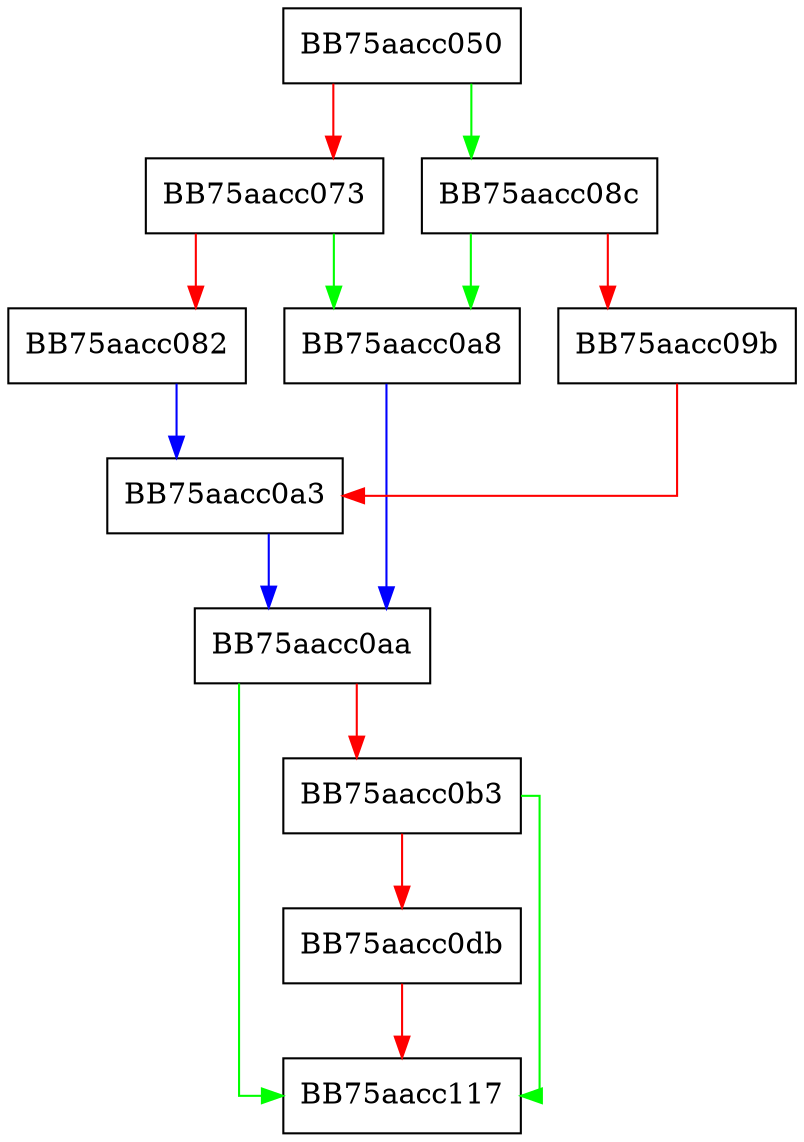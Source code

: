 digraph Init {
  node [shape="box"];
  graph [splines=ortho];
  BB75aacc050 -> BB75aacc08c [color="green"];
  BB75aacc050 -> BB75aacc073 [color="red"];
  BB75aacc073 -> BB75aacc0a8 [color="green"];
  BB75aacc073 -> BB75aacc082 [color="red"];
  BB75aacc082 -> BB75aacc0a3 [color="blue"];
  BB75aacc08c -> BB75aacc0a8 [color="green"];
  BB75aacc08c -> BB75aacc09b [color="red"];
  BB75aacc09b -> BB75aacc0a3 [color="red"];
  BB75aacc0a3 -> BB75aacc0aa [color="blue"];
  BB75aacc0a8 -> BB75aacc0aa [color="blue"];
  BB75aacc0aa -> BB75aacc117 [color="green"];
  BB75aacc0aa -> BB75aacc0b3 [color="red"];
  BB75aacc0b3 -> BB75aacc117 [color="green"];
  BB75aacc0b3 -> BB75aacc0db [color="red"];
  BB75aacc0db -> BB75aacc117 [color="red"];
}